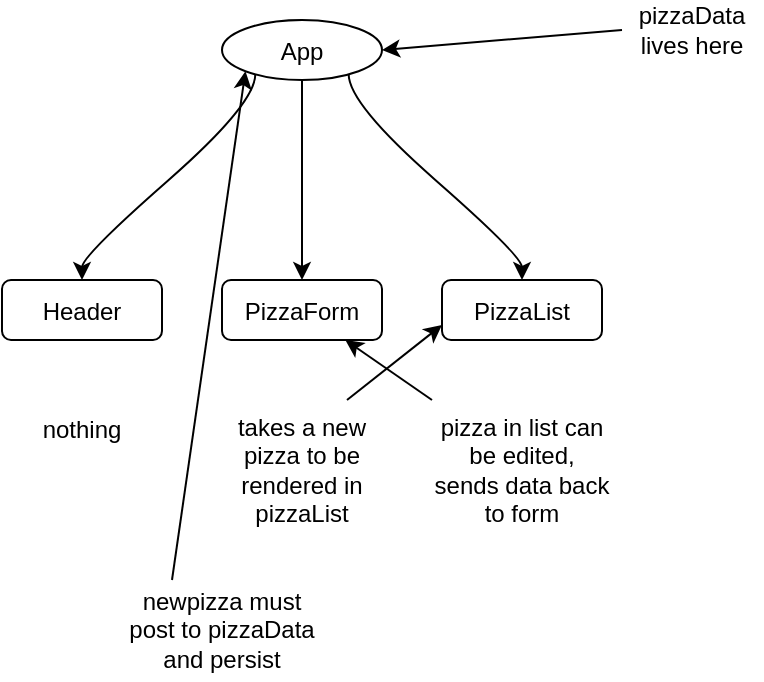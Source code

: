 <mxfile>
    <diagram id="BRGzfFRRrwkUxnZL26n1" name="Page-1">
        <mxGraphModel dx="509" dy="347" grid="1" gridSize="10" guides="1" tooltips="1" connect="1" arrows="1" fold="1" page="1" pageScale="1" pageWidth="850" pageHeight="1100" math="0" shadow="0">
            <root>
                <mxCell id="0"/>
                <mxCell id="1" parent="0"/>
                <mxCell id="2" value="App" style="ellipse" vertex="1" parent="1">
                    <mxGeometry x="250" y="190" width="80" height="30" as="geometry"/>
                </mxCell>
                <mxCell id="3" value="Header" style="rounded=1;" vertex="1" parent="1">
                    <mxGeometry x="140" y="320" width="80" height="30" as="geometry"/>
                </mxCell>
                <mxCell id="4" value="" style="curved=1;noEdgeStyle=1;orthogonal=1;" edge="1" source="2" target="3" parent="1">
                    <mxGeometry relative="1" as="geometry">
                        <Array as="points">
                            <mxPoint x="266.667" y="232"/>
                            <mxPoint x="180" y="308"/>
                        </Array>
                    </mxGeometry>
                </mxCell>
                <mxCell id="5" value="PizzaForm" style="rounded=1;" vertex="1" parent="1">
                    <mxGeometry x="250" y="320" width="80" height="30" as="geometry"/>
                </mxCell>
                <mxCell id="6" value="" style="curved=1;noEdgeStyle=1;orthogonal=1;" edge="1" source="2" target="5" parent="1">
                    <mxGeometry relative="1" as="geometry">
                        <Array as="points">
                            <mxPoint x="290" y="234"/>
                            <mxPoint x="290" y="308"/>
                        </Array>
                    </mxGeometry>
                </mxCell>
                <mxCell id="7" value="PizzaList" style="rounded=1;" vertex="1" parent="1">
                    <mxGeometry x="360" y="320" width="80" height="30" as="geometry"/>
                </mxCell>
                <mxCell id="8" value="" style="curved=1;noEdgeStyle=1;orthogonal=1;" edge="1" source="2" target="7" parent="1">
                    <mxGeometry relative="1" as="geometry">
                        <Array as="points">
                            <mxPoint x="313.333" y="232"/>
                            <mxPoint x="400" y="308"/>
                        </Array>
                    </mxGeometry>
                </mxCell>
                <mxCell id="9" value="nothing" style="text;strokeColor=none;align=center;fillColor=none;html=1;verticalAlign=middle;whiteSpace=wrap;rounded=0;" vertex="1" parent="1">
                    <mxGeometry x="150" y="380" width="60" height="30" as="geometry"/>
                </mxCell>
                <mxCell id="11" style="edgeStyle=none;html=1;exitX=0.75;exitY=0;exitDx=0;exitDy=0;entryX=0;entryY=0.75;entryDx=0;entryDy=0;" edge="1" parent="1" source="10" target="7">
                    <mxGeometry relative="1" as="geometry"/>
                </mxCell>
                <mxCell id="10" value="takes a new pizza to be rendered in pizzaList" style="text;strokeColor=none;align=center;fillColor=none;html=1;verticalAlign=middle;whiteSpace=wrap;rounded=0;" vertex="1" parent="1">
                    <mxGeometry x="245" y="380" width="90" height="70" as="geometry"/>
                </mxCell>
                <mxCell id="13" style="edgeStyle=none;html=1;exitX=0;exitY=0.5;exitDx=0;exitDy=0;entryX=1;entryY=0.5;entryDx=0;entryDy=0;" edge="1" parent="1" source="12" target="2">
                    <mxGeometry relative="1" as="geometry"/>
                </mxCell>
                <mxCell id="12" value="pizzaData lives here" style="text;strokeColor=none;align=center;fillColor=none;html=1;verticalAlign=middle;whiteSpace=wrap;rounded=0;" vertex="1" parent="1">
                    <mxGeometry x="450" y="180" width="70" height="30" as="geometry"/>
                </mxCell>
                <mxCell id="15" style="edgeStyle=none;html=1;exitX=0;exitY=0;exitDx=0;exitDy=0;" edge="1" parent="1" source="14" target="5">
                    <mxGeometry relative="1" as="geometry"/>
                </mxCell>
                <mxCell id="14" value="pizza in list can be edited, sends data back to form" style="text;strokeColor=none;align=center;fillColor=none;html=1;verticalAlign=middle;whiteSpace=wrap;rounded=0;" vertex="1" parent="1">
                    <mxGeometry x="355" y="380" width="90" height="70" as="geometry"/>
                </mxCell>
                <mxCell id="17" style="edgeStyle=none;html=1;exitX=0.25;exitY=0;exitDx=0;exitDy=0;entryX=0;entryY=1;entryDx=0;entryDy=0;" edge="1" parent="1" source="16" target="2">
                    <mxGeometry relative="1" as="geometry"/>
                </mxCell>
                <mxCell id="16" value="newpizza must post to pizzaData and persist" style="text;strokeColor=none;align=center;fillColor=none;html=1;verticalAlign=middle;whiteSpace=wrap;rounded=0;" vertex="1" parent="1">
                    <mxGeometry x="200" y="470" width="100" height="50" as="geometry"/>
                </mxCell>
            </root>
        </mxGraphModel>
    </diagram>
</mxfile>